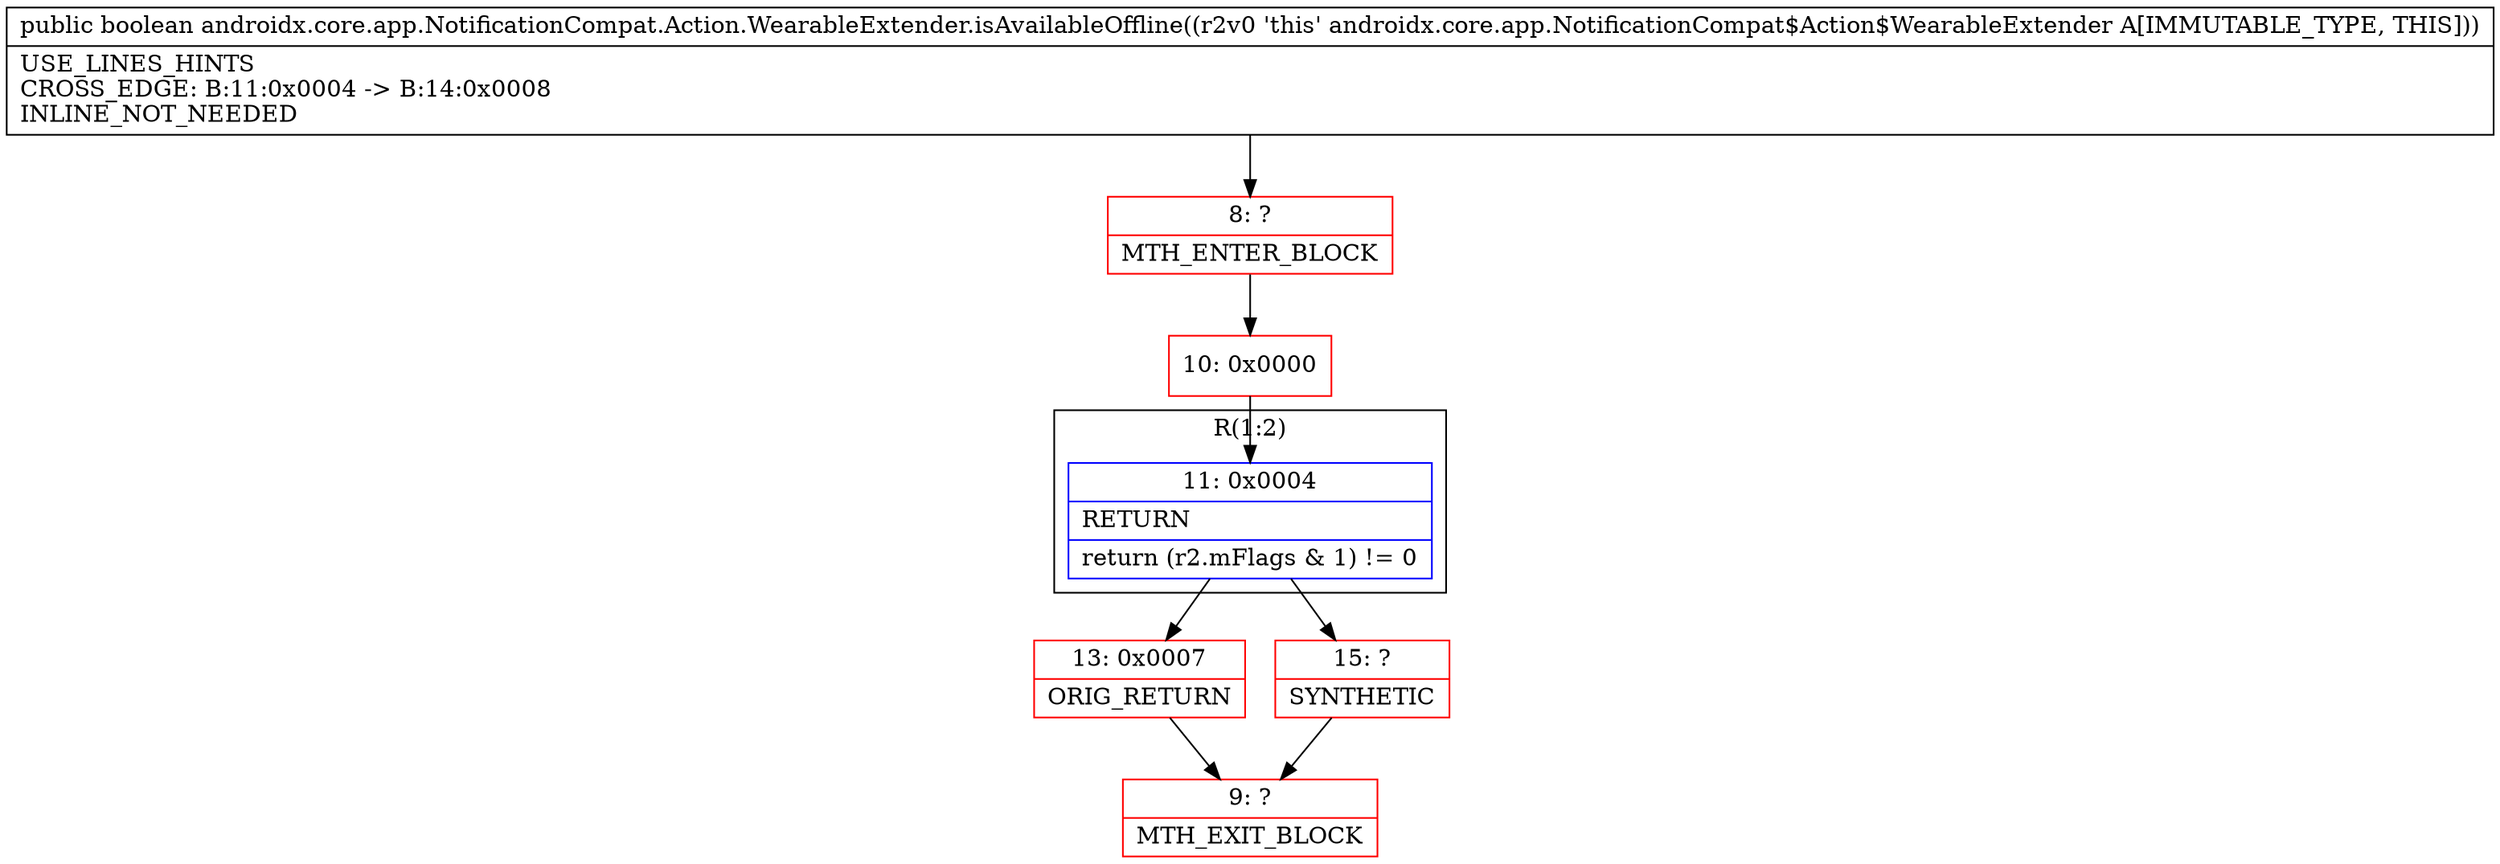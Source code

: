 digraph "CFG forandroidx.core.app.NotificationCompat.Action.WearableExtender.isAvailableOffline()Z" {
subgraph cluster_Region_1703135538 {
label = "R(1:2)";
node [shape=record,color=blue];
Node_11 [shape=record,label="{11\:\ 0x0004|RETURN\l|return (r2.mFlags & 1) != 0\l}"];
}
Node_8 [shape=record,color=red,label="{8\:\ ?|MTH_ENTER_BLOCK\l}"];
Node_10 [shape=record,color=red,label="{10\:\ 0x0000}"];
Node_13 [shape=record,color=red,label="{13\:\ 0x0007|ORIG_RETURN\l}"];
Node_9 [shape=record,color=red,label="{9\:\ ?|MTH_EXIT_BLOCK\l}"];
Node_15 [shape=record,color=red,label="{15\:\ ?|SYNTHETIC\l}"];
MethodNode[shape=record,label="{public boolean androidx.core.app.NotificationCompat.Action.WearableExtender.isAvailableOffline((r2v0 'this' androidx.core.app.NotificationCompat$Action$WearableExtender A[IMMUTABLE_TYPE, THIS]))  | USE_LINES_HINTS\lCROSS_EDGE: B:11:0x0004 \-\> B:14:0x0008\lINLINE_NOT_NEEDED\l}"];
MethodNode -> Node_8;Node_11 -> Node_13;
Node_11 -> Node_15;
Node_8 -> Node_10;
Node_10 -> Node_11;
Node_13 -> Node_9;
Node_15 -> Node_9;
}

